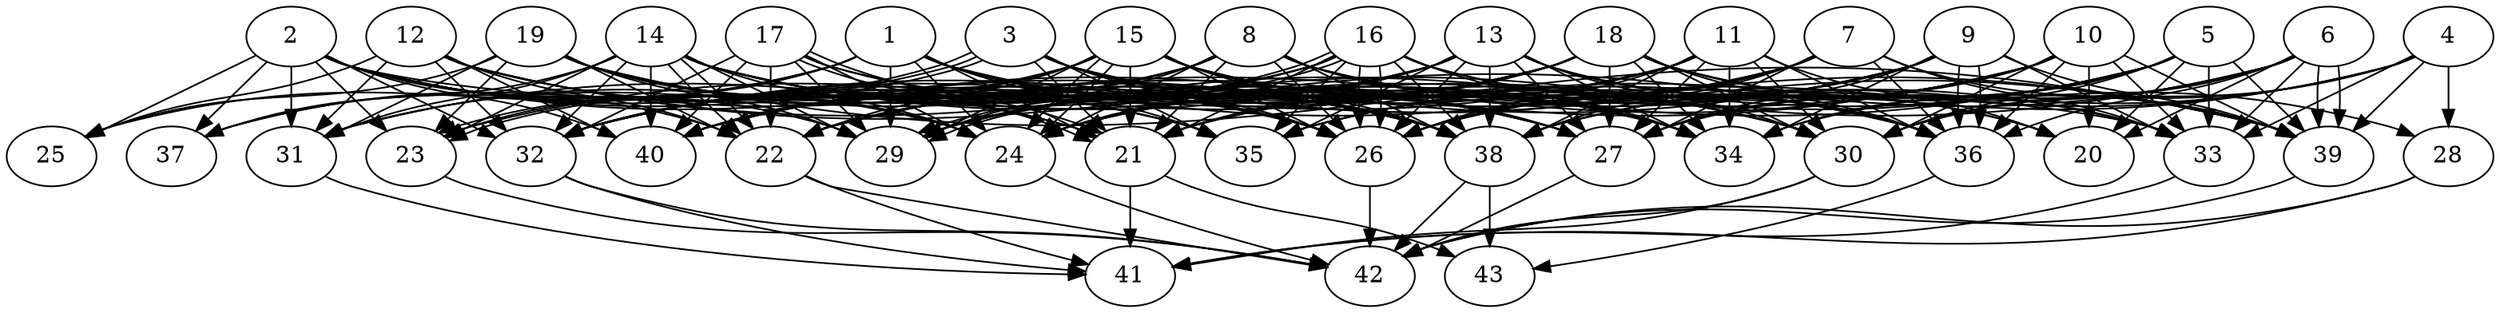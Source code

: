 // DAG (tier=3-complex, mode=data, n=43, ccr=0.533, fat=0.739, density=0.745, regular=0.399, jump=0.237, mindata=4194304, maxdata=33554432)
// DAG automatically generated by daggen at Sun Aug 24 16:33:35 2025
// /home/ermia/Project/Environments/daggen/bin/daggen --dot --ccr 0.533 --fat 0.739 --regular 0.399 --density 0.745 --jump 0.237 --mindata 4194304 --maxdata 33554432 -n 43 
digraph G {
  1 [size="1159268425641851648", alpha="0.02", expect_size="579634212820925824"]
  1 -> 21 [size ="500336250847232"]
  1 -> 23 [size ="500336250847232"]
  1 -> 24 [size ="500336250847232"]
  1 -> 25 [size ="500336250847232"]
  1 -> 26 [size ="500336250847232"]
  1 -> 27 [size ="500336250847232"]
  1 -> 29 [size ="500336250847232"]
  1 -> 30 [size ="500336250847232"]
  1 -> 35 [size ="500336250847232"]
  1 -> 37 [size ="500336250847232"]
  1 -> 38 [size ="500336250847232"]
  1 -> 39 [size ="500336250847232"]
  2 [size="22633938096495964", alpha="0.00", expect_size="11316969048247982"]
  2 -> 21 [size ="390174290739200"]
  2 -> 22 [size ="390174290739200"]
  2 -> 23 [size ="390174290739200"]
  2 -> 24 [size ="390174290739200"]
  2 -> 25 [size ="390174290739200"]
  2 -> 26 [size ="390174290739200"]
  2 -> 29 [size ="390174290739200"]
  2 -> 31 [size ="390174290739200"]
  2 -> 32 [size ="390174290739200"]
  2 -> 33 [size ="390174290739200"]
  2 -> 35 [size ="390174290739200"]
  2 -> 37 [size ="390174290739200"]
  2 -> 38 [size ="390174290739200"]
  2 -> 40 [size ="390174290739200"]
  3 [size="2387824313216477184", alpha="0.17", expect_size="1193912156608238592"]
  3 -> 21 [size ="1293579758600192"]
  3 -> 23 [size ="1293579758600192"]
  3 -> 23 [size ="1293579758600192"]
  3 -> 26 [size ="1293579758600192"]
  3 -> 34 [size ="1293579758600192"]
  3 -> 35 [size ="1293579758600192"]
  3 -> 37 [size ="1293579758600192"]
  3 -> 38 [size ="1293579758600192"]
  3 -> 39 [size ="1293579758600192"]
  4 [size="1432661153177661341696", alpha="0.11", expect_size="716330576588830670848"]
  4 -> 26 [size ="1016683191861248"]
  4 -> 28 [size ="1016683191861248"]
  4 -> 30 [size ="1016683191861248"]
  4 -> 33 [size ="1016683191861248"]
  4 -> 34 [size ="1016683191861248"]
  4 -> 35 [size ="1016683191861248"]
  4 -> 38 [size ="1016683191861248"]
  4 -> 39 [size ="1016683191861248"]
  5 [size="3406196005146847232", alpha="0.04", expect_size="1703098002573423616"]
  5 -> 20 [size ="7017890796535808"]
  5 -> 21 [size ="7017890796535808"]
  5 -> 22 [size ="7017890796535808"]
  5 -> 24 [size ="7017890796535808"]
  5 -> 27 [size ="7017890796535808"]
  5 -> 30 [size ="7017890796535808"]
  5 -> 33 [size ="7017890796535808"]
  5 -> 34 [size ="7017890796535808"]
  5 -> 38 [size ="7017890796535808"]
  5 -> 39 [size ="7017890796535808"]
  6 [size="93417072071993264", alpha="0.20", expect_size="46708536035996632"]
  6 -> 20 [size ="2397571842572288"]
  6 -> 27 [size ="2397571842572288"]
  6 -> 29 [size ="2397571842572288"]
  6 -> 30 [size ="2397571842572288"]
  6 -> 33 [size ="2397571842572288"]
  6 -> 35 [size ="2397571842572288"]
  6 -> 36 [size ="2397571842572288"]
  6 -> 38 [size ="2397571842572288"]
  6 -> 39 [size ="2397571842572288"]
  6 -> 39 [size ="2397571842572288"]
  7 [size="236195263816689600", alpha="0.18", expect_size="118097631908344800"]
  7 -> 21 [size ="5912259914104832"]
  7 -> 22 [size ="5912259914104832"]
  7 -> 26 [size ="5912259914104832"]
  7 -> 27 [size ="5912259914104832"]
  7 -> 32 [size ="5912259914104832"]
  7 -> 33 [size ="5912259914104832"]
  7 -> 36 [size ="5912259914104832"]
  7 -> 38 [size ="5912259914104832"]
  7 -> 39 [size ="5912259914104832"]
  8 [size="1466499062302769152000", alpha="0.07", expect_size="733249531151384576000"]
  8 -> 21 [size ="1032629465907200"]
  8 -> 24 [size ="1032629465907200"]
  8 -> 26 [size ="1032629465907200"]
  8 -> 29 [size ="1032629465907200"]
  8 -> 31 [size ="1032629465907200"]
  8 -> 32 [size ="1032629465907200"]
  8 -> 33 [size ="1032629465907200"]
  8 -> 34 [size ="1032629465907200"]
  8 -> 36 [size ="1032629465907200"]
  8 -> 38 [size ="1032629465907200"]
  8 -> 40 [size ="1032629465907200"]
  9 [size="15170143685392576512", alpha="0.18", expect_size="7585071842696288256"]
  9 -> 21 [size ="6399833803849728"]
  9 -> 24 [size ="6399833803849728"]
  9 -> 26 [size ="6399833803849728"]
  9 -> 27 [size ="6399833803849728"]
  9 -> 29 [size ="6399833803849728"]
  9 -> 33 [size ="6399833803849728"]
  9 -> 34 [size ="6399833803849728"]
  9 -> 36 [size ="6399833803849728"]
  9 -> 36 [size ="6399833803849728"]
  9 -> 39 [size ="6399833803849728"]
  9 -> 40 [size ="6399833803849728"]
  10 [size="11671625061199792128", alpha="0.18", expect_size="5835812530599896064"]
  10 -> 20 [size ="3858539973967872"]
  10 -> 22 [size ="3858539973967872"]
  10 -> 24 [size ="3858539973967872"]
  10 -> 26 [size ="3858539973967872"]
  10 -> 27 [size ="3858539973967872"]
  10 -> 30 [size ="3858539973967872"]
  10 -> 33 [size ="3858539973967872"]
  10 -> 35 [size ="3858539973967872"]
  10 -> 36 [size ="3858539973967872"]
  10 -> 39 [size ="3858539973967872"]
  10 -> 40 [size ="3858539973967872"]
  11 [size="6979935133228841984", alpha="0.15", expect_size="3489967566614420992"]
  11 -> 20 [size ="3030200392613888"]
  11 -> 21 [size ="3030200392613888"]
  11 -> 22 [size ="3030200392613888"]
  11 -> 26 [size ="3030200392613888"]
  11 -> 27 [size ="3030200392613888"]
  11 -> 30 [size ="3030200392613888"]
  11 -> 32 [size ="3030200392613888"]
  11 -> 34 [size ="3030200392613888"]
  11 -> 36 [size ="3030200392613888"]
  11 -> 38 [size ="3030200392613888"]
  12 [size="153762157720767744", alpha="0.07", expect_size="76881078860383872"]
  12 -> 22 [size ="2683891248791552"]
  12 -> 25 [size ="2683891248791552"]
  12 -> 30 [size ="2683891248791552"]
  12 -> 31 [size ="2683891248791552"]
  12 -> 32 [size ="2683891248791552"]
  12 -> 35 [size ="2683891248791552"]
  12 -> 36 [size ="2683891248791552"]
  12 -> 38 [size ="2683891248791552"]
  12 -> 40 [size ="2683891248791552"]
  13 [size="29698286808850981978112", alpha="0.07", expect_size="14849143404425490989056"]
  13 -> 20 [size ="7672041058598912"]
  13 -> 22 [size ="7672041058598912"]
  13 -> 24 [size ="7672041058598912"]
  13 -> 26 [size ="7672041058598912"]
  13 -> 27 [size ="7672041058598912"]
  13 -> 29 [size ="7672041058598912"]
  13 -> 30 [size ="7672041058598912"]
  13 -> 31 [size ="7672041058598912"]
  13 -> 32 [size ="7672041058598912"]
  13 -> 34 [size ="7672041058598912"]
  13 -> 35 [size ="7672041058598912"]
  13 -> 36 [size ="7672041058598912"]
  13 -> 38 [size ="7672041058598912"]
  14 [size="7329076688750000", alpha="0.16", expect_size="3664538344375000"]
  14 -> 22 [size ="179437568000000"]
  14 -> 22 [size ="179437568000000"]
  14 -> 23 [size ="179437568000000"]
  14 -> 24 [size ="179437568000000"]
  14 -> 26 [size ="179437568000000"]
  14 -> 27 [size ="179437568000000"]
  14 -> 29 [size ="179437568000000"]
  14 -> 30 [size ="179437568000000"]
  14 -> 31 [size ="179437568000000"]
  14 -> 32 [size ="179437568000000"]
  14 -> 34 [size ="179437568000000"]
  14 -> 37 [size ="179437568000000"]
  14 -> 38 [size ="179437568000000"]
  14 -> 40 [size ="179437568000000"]
  15 [size="27220748056730292", alpha="0.08", expect_size="13610374028365146"]
  15 -> 21 [size ="620132913119232"]
  15 -> 22 [size ="620132913119232"]
  15 -> 24 [size ="620132913119232"]
  15 -> 24 [size ="620132913119232"]
  15 -> 26 [size ="620132913119232"]
  15 -> 27 [size ="620132913119232"]
  15 -> 29 [size ="620132913119232"]
  15 -> 30 [size ="620132913119232"]
  15 -> 31 [size ="620132913119232"]
  15 -> 32 [size ="620132913119232"]
  15 -> 34 [size ="620132913119232"]
  15 -> 36 [size ="620132913119232"]
  15 -> 38 [size ="620132913119232"]
  15 -> 40 [size ="620132913119232"]
  16 [size="184283845688212800", alpha="0.10", expect_size="92141922844106400"]
  16 -> 20 [size ="4917171499040768"]
  16 -> 21 [size ="4917171499040768"]
  16 -> 22 [size ="4917171499040768"]
  16 -> 26 [size ="4917171499040768"]
  16 -> 26 [size ="4917171499040768"]
  16 -> 29 [size ="4917171499040768"]
  16 -> 29 [size ="4917171499040768"]
  16 -> 32 [size ="4917171499040768"]
  16 -> 34 [size ="4917171499040768"]
  16 -> 35 [size ="4917171499040768"]
  16 -> 36 [size ="4917171499040768"]
  16 -> 38 [size ="4917171499040768"]
  16 -> 40 [size ="4917171499040768"]
  17 [size="988663828399474176", alpha="0.17", expect_size="494331914199737088"]
  17 -> 21 [size ="1003061300428800"]
  17 -> 21 [size ="1003061300428800"]
  17 -> 22 [size ="1003061300428800"]
  17 -> 24 [size ="1003061300428800"]
  17 -> 26 [size ="1003061300428800"]
  17 -> 27 [size ="1003061300428800"]
  17 -> 29 [size ="1003061300428800"]
  17 -> 32 [size ="1003061300428800"]
  17 -> 40 [size ="1003061300428800"]
  18 [size="997659428469906341888", alpha="0.14", expect_size="498829714234953170944"]
  18 -> 21 [size ="798751207718912"]
  18 -> 22 [size ="798751207718912"]
  18 -> 23 [size ="798751207718912"]
  18 -> 24 [size ="798751207718912"]
  18 -> 27 [size ="798751207718912"]
  18 -> 28 [size ="798751207718912"]
  18 -> 29 [size ="798751207718912"]
  18 -> 30 [size ="798751207718912"]
  18 -> 32 [size ="798751207718912"]
  18 -> 33 [size ="798751207718912"]
  18 -> 34 [size ="798751207718912"]
  18 -> 36 [size ="798751207718912"]
  18 -> 39 [size ="798751207718912"]
  18 -> 40 [size ="798751207718912"]
  19 [size="11312032392861750", alpha="0.11", expect_size="5656016196430875"]
  19 -> 21 [size ="320381072179200"]
  19 -> 22 [size ="320381072179200"]
  19 -> 23 [size ="320381072179200"]
  19 -> 24 [size ="320381072179200"]
  19 -> 25 [size ="320381072179200"]
  19 -> 27 [size ="320381072179200"]
  19 -> 29 [size ="320381072179200"]
  19 -> 31 [size ="320381072179200"]
  19 -> 35 [size ="320381072179200"]
  19 -> 39 [size ="320381072179200"]
  20 [size="3370552355164428173312", alpha="0.06", expect_size="1685276177582214086656"]
  21 [size="36665925448234408", alpha="0.06", expect_size="18332962724117204"]
  21 -> 41 [size ="1109779317522432"]
  21 -> 43 [size ="1109779317522432"]
  22 [size="610320381260964480", alpha="0.04", expect_size="305160190630482240"]
  22 -> 41 [size ="214778563788800"]
  22 -> 42 [size ="214778563788800"]
  23 [size="10451571572442284032", alpha="0.07", expect_size="5225785786221142016"]
  23 -> 42 [size ="4179056866099200"]
  24 [size="1787540173503875328", alpha="0.11", expect_size="893770086751937664"]
  24 -> 42 [size ="1333890174156800"]
  25 [size="4526700194240738304", alpha="0.16", expect_size="2263350097120369152"]
  26 [size="13250837486811947728896", alpha="0.15", expect_size="6625418743405973864448"]
  26 -> 42 [size ="4479733777563648"]
  27 [size="10626640857584893952000", alpha="0.19", expect_size="5313320428792446976000"]
  27 -> 42 [size ="3866820293427200"]
  28 [size="110284701408625776", alpha="0.01", expect_size="55142350704312888"]
  28 -> 41 [size ="5913150750720000"]
  28 -> 42 [size ="5913150750720000"]
  29 [size="11895361500497180672", alpha="0.13", expect_size="5947680750248590336"]
  30 [size="27618799228590611234816", alpha="0.10", expect_size="13809399614295305617408"]
  30 -> 41 [size ="7309592769855488"]
  30 -> 42 [size ="7309592769855488"]
  31 [size="753388170307902111744", alpha="0.09", expect_size="376694085153951055872"]
  31 -> 41 [size ="662372842733568"]
  32 [size="15179155328406034432", alpha="0.08", expect_size="7589577664203017216"]
  32 -> 41 [size ="6355424378880000"]
  32 -> 42 [size ="6355424378880000"]
  33 [size="5063760562896213", alpha="0.14", expect_size="2531880281448106"]
  33 -> 41 [size ="173359946006528"]
  34 [size="136391185356888976", alpha="0.02", expect_size="68195592678444488"]
  35 [size="237918632907379456", alpha="0.10", expect_size="118959316453689728"]
  36 [size="196658147224354528", alpha="0.11", expect_size="98329073612177264"]
  36 -> 43 [size ="7419451985100800"]
  37 [size="2397715925863973376", alpha="0.02", expect_size="1198857962931986688"]
  38 [size="577343770758192128", alpha="0.08", expect_size="288671885379096064"]
  38 -> 42 [size ="1060739691315200"]
  38 -> 43 [size ="1060739691315200"]
  39 [size="7297554830230617587712", alpha="0.07", expect_size="3648777415115308793856"]
  39 -> 42 [size ="3009827215245312"]
  40 [size="2290934387894246912", alpha="0.05", expect_size="1145467193947123456"]
  41 [size="1639425541150867456000", alpha="0.15", expect_size="819712770575433728000"]
  42 [size="13908220376246124544000", alpha="0.08", expect_size="6954110188123062272000"]
  43 [size="116168554348281856000", alpha="0.18", expect_size="58084277174140928000"]
}